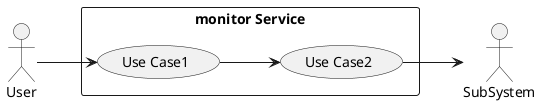 @startuml

left to right direction

actor :User:
actor :SubSystem:


rectangle "monitor Service" {
    UseCase UC1  as "Use Case1"
    UseCase UC2  as "Use Case2"

    User --> UC1
    UC1 --> UC2
    UC2 --> SubSystem
}

@enduml

